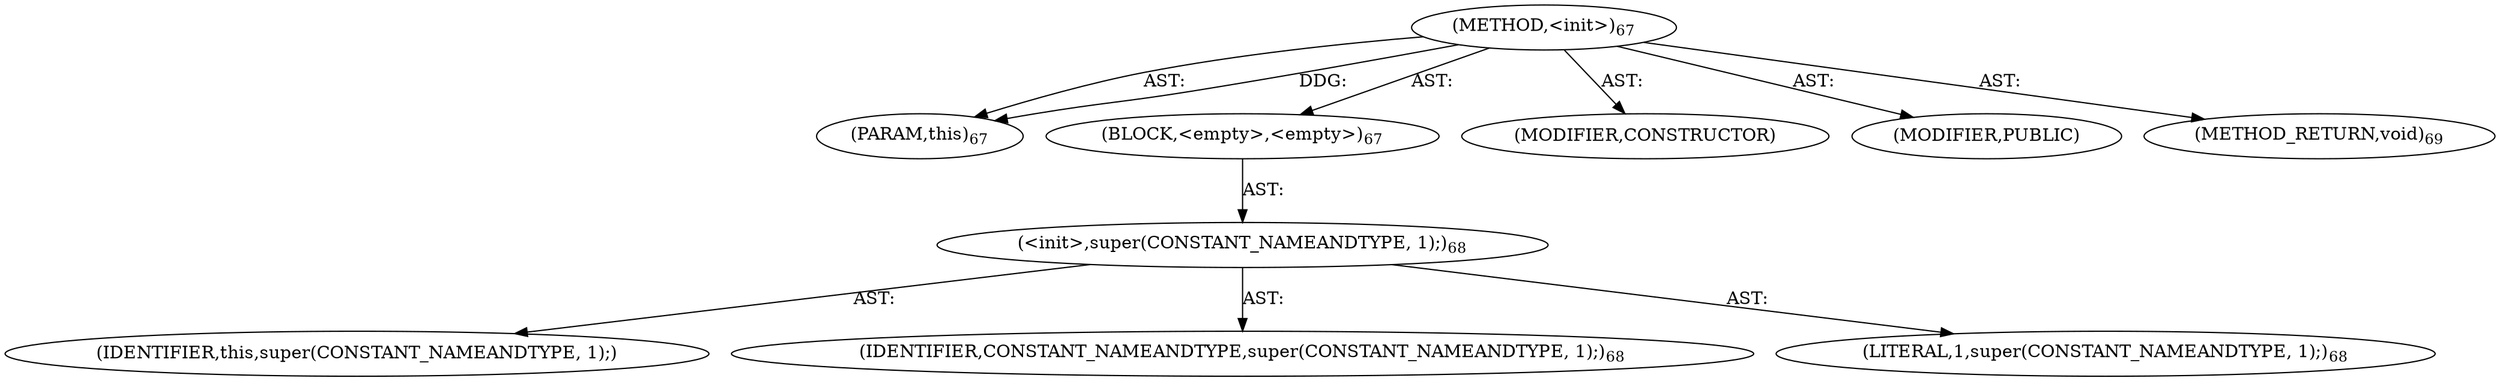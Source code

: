 digraph "&lt;init&gt;" {  
"111669149696" [label = <(METHOD,&lt;init&gt;)<SUB>67</SUB>> ]
"115964116993" [label = <(PARAM,this)<SUB>67</SUB>> ]
"25769803776" [label = <(BLOCK,&lt;empty&gt;,&lt;empty&gt;)<SUB>67</SUB>> ]
"30064771072" [label = <(&lt;init&gt;,super(CONSTANT_NAMEANDTYPE, 1);)<SUB>68</SUB>> ]
"68719476737" [label = <(IDENTIFIER,this,super(CONSTANT_NAMEANDTYPE, 1);)> ]
"68719476738" [label = <(IDENTIFIER,CONSTANT_NAMEANDTYPE,super(CONSTANT_NAMEANDTYPE, 1);)<SUB>68</SUB>> ]
"90194313216" [label = <(LITERAL,1,super(CONSTANT_NAMEANDTYPE, 1);)<SUB>68</SUB>> ]
"133143986176" [label = <(MODIFIER,CONSTRUCTOR)> ]
"133143986177" [label = <(MODIFIER,PUBLIC)> ]
"128849018880" [label = <(METHOD_RETURN,void)<SUB>69</SUB>> ]
  "111669149696" -> "115964116993"  [ label = "AST: "] 
  "111669149696" -> "25769803776"  [ label = "AST: "] 
  "111669149696" -> "133143986176"  [ label = "AST: "] 
  "111669149696" -> "133143986177"  [ label = "AST: "] 
  "111669149696" -> "128849018880"  [ label = "AST: "] 
  "25769803776" -> "30064771072"  [ label = "AST: "] 
  "30064771072" -> "68719476737"  [ label = "AST: "] 
  "30064771072" -> "68719476738"  [ label = "AST: "] 
  "30064771072" -> "90194313216"  [ label = "AST: "] 
  "111669149696" -> "115964116993"  [ label = "DDG: "] 
}
